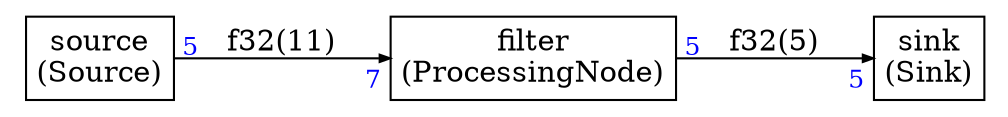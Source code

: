 


digraph structs {
    node [shape=plaintext]
    rankdir=LR
    edge [arrowsize=0.5]
    fontname="times"


filter [label=<
<TABLE BORDER="0" CELLBORDER="1" CELLSPACING="0" CELLPADDING="4">
  <TR>
    <TD ALIGN="CENTER" PORT="i">filter<BR/>(ProcessingNode)</TD>
  </TR>
</TABLE>>];

sink [label=<
<TABLE BORDER="0" CELLBORDER="1" CELLSPACING="0" CELLPADDING="4">
  <TR>
    <TD ALIGN="CENTER" PORT="i">sink<BR/>(Sink)</TD>
  </TR>
</TABLE>>];

source [label=<
<TABLE BORDER="0" CELLBORDER="1" CELLSPACING="0" CELLPADDING="4">
  <TR>
    <TD ALIGN="CENTER" PORT="i">source<BR/>(Source)</TD>
  </TR>
</TABLE>>];



source:i -> filter:i [headlabel=<
<TABLE BORDER="0" CELLPADDING="2"><TR><TD><FONT COLOR="blue" POINT-SIZE="12.0" >7</FONT>
</TD></TR></TABLE>>,taillabel=<
<TABLE BORDER="0" CELLPADDING="2"><TR><TD><FONT COLOR="blue" POINT-SIZE="12.0" >5</FONT>
</TD></TR></TABLE>>,label="f32(11)"]

filter:i -> sink:i [headlabel=<
<TABLE BORDER="0" CELLPADDING="2"><TR><TD><FONT COLOR="blue" POINT-SIZE="12.0" >5</FONT>
</TD></TR></TABLE>>,taillabel=<
<TABLE BORDER="0" CELLPADDING="2"><TR><TD><FONT COLOR="blue" POINT-SIZE="12.0" >5</FONT>
</TD></TR></TABLE>>,label="f32(5)"]


}

